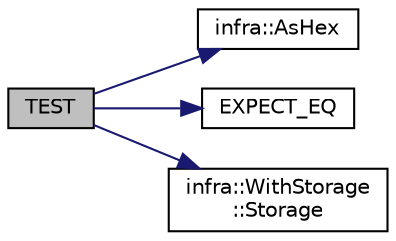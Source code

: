 digraph "TEST"
{
 // INTERACTIVE_SVG=YES
  edge [fontname="Helvetica",fontsize="10",labelfontname="Helvetica",labelfontsize="10"];
  node [fontname="Helvetica",fontsize="10",shape=record];
  rankdir="LR";
  Node154 [label="TEST",height=0.2,width=0.4,color="black", fillcolor="grey75", style="filled", fontcolor="black"];
  Node154 -> Node155 [color="midnightblue",fontsize="10",style="solid",fontname="Helvetica"];
  Node155 [label="infra::AsHex",height=0.2,width=0.4,color="black", fillcolor="white", style="filled",URL="$d0/de3/namespaceinfra.html#abcc96346504ff058726ec5eea5fd3c06"];
  Node154 -> Node156 [color="midnightblue",fontsize="10",style="solid",fontname="Helvetica"];
  Node156 [label="EXPECT_EQ",height=0.2,width=0.4,color="black", fillcolor="white", style="filled",URL="$d6/def/_test_json_8cpp.html#a82745227e2f0a8edbb4ae630d88a8e86"];
  Node154 -> Node157 [color="midnightblue",fontsize="10",style="solid",fontname="Helvetica"];
  Node157 [label="infra::WithStorage\l::Storage",height=0.2,width=0.4,color="black", fillcolor="white", style="filled",URL="$d2/d40/classinfra_1_1_with_storage.html#a959e08f366249bcd535a47436dc2a0c7"];
}
